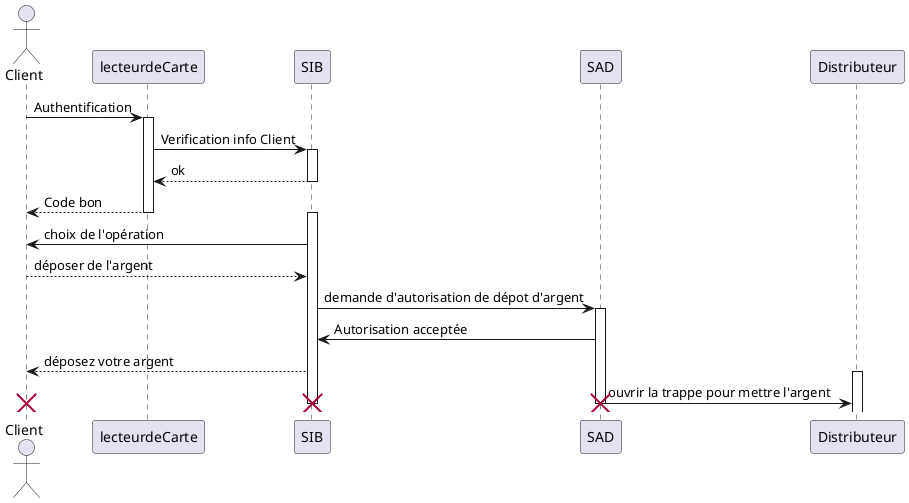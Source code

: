 @startuml
' diagramme séquenciel
actor Client
Client -> lecteurdeCarte: Authentification
activate lecteurdeCarte
lecteurdeCarte -> SIB: Verification info Client
activate SIB
SIB --> lecteurdeCarte: ok
deactivate SIB
lecteurdeCarte --> Client: Code bon
deactivate lecteurdeCarte
activate SIB
SIB -> Client: choix de l'opération
Client --> SIB: déposer de l'argent
SIB -> SAD: demande d'autorisation de dépot d'argent
activate SAD
SAD -> SIB: Autorisation acceptée
SIB --> Client: déposez votre argent
activate Distributeur
SAD -> Distributeur: ouvrir la trappe pour mettre l'argent
destroy SIB
destroy Client
destroy SAD
@enduml